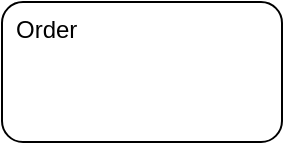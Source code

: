 <mxfile version="28.2.5">
  <diagram name="Page-1" id="7XUURtsWi7NvFYTWN6Y5">
    <mxGraphModel dx="719" dy="1463" grid="1" gridSize="10" guides="1" tooltips="1" connect="1" arrows="1" fold="1" page="1" pageScale="1" pageWidth="850" pageHeight="1100" math="0" shadow="0">
      <root>
        <mxCell id="0" />
        <mxCell id="1" parent="0" />
        <mxCell id="gx6_36p2fhPoFDvD785E-1" value="Order" style="rounded=1;whiteSpace=wrap;html=1;verticalAlign=top;align=left;spacingTop=0;spacingLeft=5;" vertex="1" parent="1">
          <mxGeometry x="270" y="-270" width="140" height="70" as="geometry" />
        </mxCell>
      </root>
    </mxGraphModel>
  </diagram>
</mxfile>

